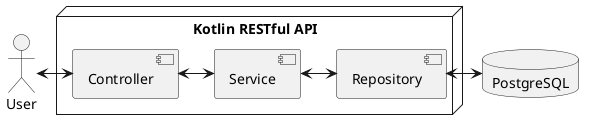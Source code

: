 @startuml

actor "User" as user
node "Kotlin RESTful API" {
    component "Controller" as controller
    component "Service" as service
    component "Repository" as repository
}

database "PostgreSQL" as database

user <-> controller
controller <-> service
service <-> repository
repository <-> database

@enduml
